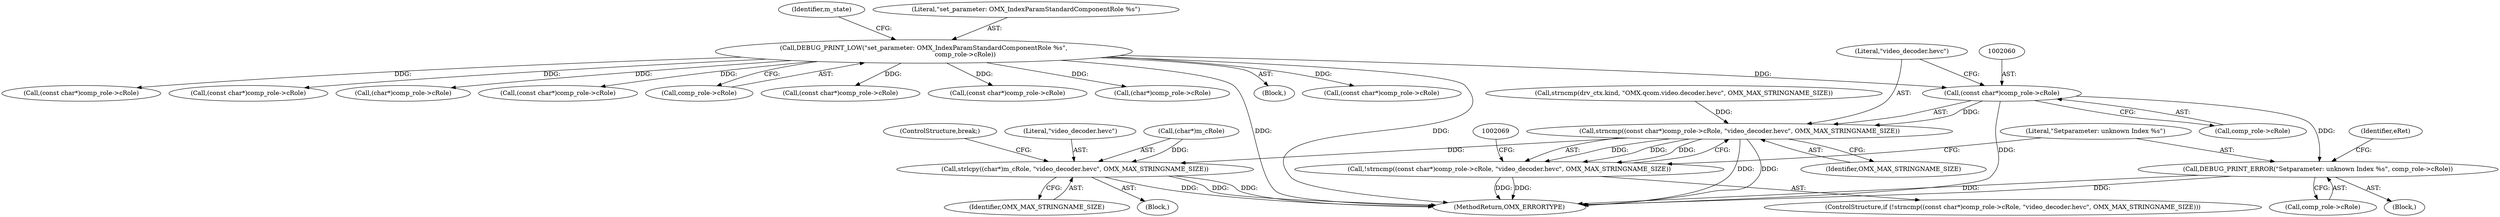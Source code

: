 digraph "0_Android_46e305be6e670a5a0041b0b4861122a0f1aabefa_2@pointer" {
"1002059" [label="(Call,(const char*)comp_role->cRole)"];
"1001693" [label="(Call,DEBUG_PRINT_LOW(\"set_parameter: OMX_IndexParamStandardComponentRole %s\",\n                                          comp_role->cRole))"];
"1002058" [label="(Call,strncmp((const char*)comp_role->cRole, \"video_decoder.hevc\", OMX_MAX_STRINGNAME_SIZE))"];
"1002057" [label="(Call,!strncmp((const char*)comp_role->cRole, \"video_decoder.hevc\", OMX_MAX_STRINGNAME_SIZE))"];
"1002067" [label="(Call,strlcpy((char*)m_cRole, \"video_decoder.hevc\", OMX_MAX_STRINGNAME_SIZE))"];
"1002075" [label="(Call,DEBUG_PRINT_ERROR(\"Setparameter: unknown Index %s\", comp_role->cRole))"];
"1001683" [label="(Block,)"];
"1002065" [label="(Identifier,OMX_MAX_STRINGNAME_SIZE)"];
"1001693" [label="(Call,DEBUG_PRINT_LOW(\"set_parameter: OMX_IndexParamStandardComponentRole %s\",\n                                          comp_role->cRole))"];
"1002076" [label="(Literal,\"Setparameter: unknown Index %s\")"];
"1002064" [label="(Literal,\"video_decoder.hevc\")"];
"1002072" [label="(Identifier,OMX_MAX_STRINGNAME_SIZE)"];
"1001877" [label="(Call,(const char*)comp_role->cRole)"];
"1002093" [label="(ControlStructure,break;)"];
"1002067" [label="(Call,strlcpy((char*)m_cRole, \"video_decoder.hevc\", OMX_MAX_STRINGNAME_SIZE))"];
"1002071" [label="(Literal,\"video_decoder.hevc\")"];
"1002057" [label="(Call,!strncmp((const char*)comp_role->cRole, \"video_decoder.hevc\", OMX_MAX_STRINGNAME_SIZE))"];
"1002061" [label="(Call,comp_role->cRole)"];
"1002059" [label="(Call,(const char*)comp_role->cRole)"];
"1002013" [label="(Call,(const char*)comp_role->cRole)"];
"1001975" [label="(Call,(const char*)comp_role->cRole)"];
"1002081" [label="(Identifier,eRet)"];
"1002068" [label="(Call,(char*)m_cRole)"];
"1001766" [label="(Call,(char*)comp_role->cRole)"];
"1001930" [label="(Call,(const char*)comp_role->cRole)"];
"1002074" [label="(Block,)"];
"1001695" [label="(Call,comp_role->cRole)"];
"1002066" [label="(Block,)"];
"1001840" [label="(Call,(const char*)comp_role->cRole)"];
"1002049" [label="(Call,strncmp(drv_ctx.kind, \"OMX.qcom.video.decoder.hevc\", OMX_MAX_STRINGNAME_SIZE))"];
"1001701" [label="(Identifier,m_state)"];
"1001803" [label="(Call,(const char*)comp_role->cRole)"];
"1001694" [label="(Literal,\"set_parameter: OMX_IndexParamStandardComponentRole %s\")"];
"1002075" [label="(Call,DEBUG_PRINT_ERROR(\"Setparameter: unknown Index %s\", comp_role->cRole))"];
"1002058" [label="(Call,strncmp((const char*)comp_role->cRole, \"video_decoder.hevc\", OMX_MAX_STRINGNAME_SIZE))"];
"1001729" [label="(Call,(char*)comp_role->cRole)"];
"1002056" [label="(ControlStructure,if (!strncmp((const char*)comp_role->cRole, \"video_decoder.hevc\", OMX_MAX_STRINGNAME_SIZE)))"];
"1003158" [label="(MethodReturn,OMX_ERRORTYPE)"];
"1002077" [label="(Call,comp_role->cRole)"];
"1002059" -> "1002058"  [label="AST: "];
"1002059" -> "1002061"  [label="CFG: "];
"1002060" -> "1002059"  [label="AST: "];
"1002061" -> "1002059"  [label="AST: "];
"1002064" -> "1002059"  [label="CFG: "];
"1002059" -> "1003158"  [label="DDG: "];
"1002059" -> "1002058"  [label="DDG: "];
"1001693" -> "1002059"  [label="DDG: "];
"1002059" -> "1002075"  [label="DDG: "];
"1001693" -> "1001683"  [label="AST: "];
"1001693" -> "1001695"  [label="CFG: "];
"1001694" -> "1001693"  [label="AST: "];
"1001695" -> "1001693"  [label="AST: "];
"1001701" -> "1001693"  [label="CFG: "];
"1001693" -> "1003158"  [label="DDG: "];
"1001693" -> "1003158"  [label="DDG: "];
"1001693" -> "1001729"  [label="DDG: "];
"1001693" -> "1001766"  [label="DDG: "];
"1001693" -> "1001803"  [label="DDG: "];
"1001693" -> "1001840"  [label="DDG: "];
"1001693" -> "1001877"  [label="DDG: "];
"1001693" -> "1001930"  [label="DDG: "];
"1001693" -> "1001975"  [label="DDG: "];
"1001693" -> "1002013"  [label="DDG: "];
"1002058" -> "1002057"  [label="AST: "];
"1002058" -> "1002065"  [label="CFG: "];
"1002064" -> "1002058"  [label="AST: "];
"1002065" -> "1002058"  [label="AST: "];
"1002057" -> "1002058"  [label="CFG: "];
"1002058" -> "1003158"  [label="DDG: "];
"1002058" -> "1003158"  [label="DDG: "];
"1002058" -> "1002057"  [label="DDG: "];
"1002058" -> "1002057"  [label="DDG: "];
"1002058" -> "1002057"  [label="DDG: "];
"1002049" -> "1002058"  [label="DDG: "];
"1002058" -> "1002067"  [label="DDG: "];
"1002057" -> "1002056"  [label="AST: "];
"1002069" -> "1002057"  [label="CFG: "];
"1002076" -> "1002057"  [label="CFG: "];
"1002057" -> "1003158"  [label="DDG: "];
"1002057" -> "1003158"  [label="DDG: "];
"1002067" -> "1002066"  [label="AST: "];
"1002067" -> "1002072"  [label="CFG: "];
"1002068" -> "1002067"  [label="AST: "];
"1002071" -> "1002067"  [label="AST: "];
"1002072" -> "1002067"  [label="AST: "];
"1002093" -> "1002067"  [label="CFG: "];
"1002067" -> "1003158"  [label="DDG: "];
"1002067" -> "1003158"  [label="DDG: "];
"1002067" -> "1003158"  [label="DDG: "];
"1002068" -> "1002067"  [label="DDG: "];
"1002075" -> "1002074"  [label="AST: "];
"1002075" -> "1002077"  [label="CFG: "];
"1002076" -> "1002075"  [label="AST: "];
"1002077" -> "1002075"  [label="AST: "];
"1002081" -> "1002075"  [label="CFG: "];
"1002075" -> "1003158"  [label="DDG: "];
"1002075" -> "1003158"  [label="DDG: "];
}
